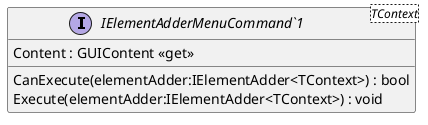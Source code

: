 @startuml
interface "IElementAdderMenuCommand`1"<TContext> {
    Content : GUIContent <<get>>
    CanExecute(elementAdder:IElementAdder<TContext>) : bool
    Execute(elementAdder:IElementAdder<TContext>) : void
}
@enduml
